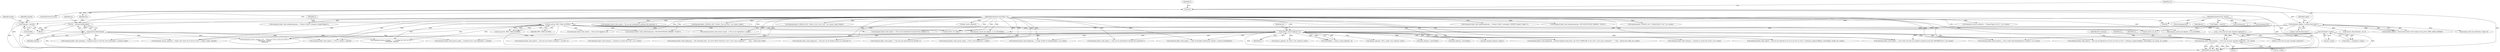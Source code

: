 digraph "0_atheme_c597156adc60a45b5f827793cd420945f47bc03b_1@pointer" {
"1000757" [label="(Call,command_fail(si, fault_toomany, _(\"\2%s\2 has too many channels registered.\"), mt->name))"];
"1000462" [label="(Call,chanacs_source_flags(mc, si))"];
"1000171" [label="(Call,metadata_find(mc, \"private:close:closer\"))"];
"1000159" [label="(Call,!mc)"];
"1000154" [label="(Call,mc = mychan_find(channel))"];
"1000156" [label="(Call,mychan_find(channel))"];
"1000114" [label="(Call,*channel = parv[0])"];
"1000109" [label="(MethodParameterIn,char *parv[])"];
"1000177" [label="(Call,has_priv(si, PRIV_CHAN_AUSPEX))"];
"1000107" [label="(MethodParameterIn,sourceinfo_t *si)"];
"1000760" [label="(Call,_(\"\2%s\2 has too many channels registered.\"))"];
"1000662" [label="(Call,sstrdup(mt->name))"];
"1000163" [label="(Identifier,si)"];
"1000156" [label="(Call,mychan_find(channel))"];
"1000116" [label="(Call,parv[0])"];
"1000378" [label="(Call,command_fail(si, fault_noprivs, _(\"You are not authorized to execute this command.\")))"];
"1000320" [label="(Call,command_fail(si, fault_needmoreparams, _(\"Syntax: FLAGS <#channel> MODIFY [target] <flags>\")))"];
"1000176" [label="(Call,!has_priv(si, PRIV_CHAN_AUSPEX))"];
"1000232" [label="(Call,do_list(si, mc, 0))"];
"1000179" [label="(Identifier,PRIV_CHAN_AUSPEX)"];
"1000435" [label="(Call,command_success_string(si, str1, _(\"Flags for \2%s\2 in \2%s\2 are \2%s\2.\"),\n\t\t\t\t\t\ttarget, channel,\n\t\t\t\t\t\tstr1))"];
"1000107" [label="(MethodParameterIn,sourceinfo_t *si)"];
"1000143" [label="(Call,command_fail(si, fault_needmoreparams, STR_INSUFFICIENT_PARAMS, \"FLAGS\"))"];
"1000605" [label="(Call,command_fail(si, fault_badparams, _(\"Usage: FLAGS %s [target] [flags]\"), mc->name))"];
"1000281" [label="(Call,logcommand(si, CMDLOG_DO, \"CLEAR:FLAGS: \2%s\2\", mc->name))"];
"1000154" [label="(Call,mc = mychan_find(channel))"];
"1000527" [label="(Call,allow_flags(mc, restrictflags))"];
"1000504" [label="(Call,command_fail(si, fault_noprivs, _(\"You are not authorized to execute this command.\")))"];
"1000419" [label="(Call,chanacs_find_literal(mc, mt, 0))"];
"1000614" [label="(Call,command_fail(si, fault_badparams, _(\"Invalid template name given, use /%s%s TEMPLATE %s for a list\"), ircd->uses_rcommand ? \"\" : \"msg \", chansvs.me->disp, mc->name))"];
"1000172" [label="(Identifier,mc)"];
"1000582" [label="(Call,get_template_flags(mc, flagstr))"];
"1000756" [label="(Block,)"];
"1000463" [label="(Identifier,mc)"];
"1000663" [label="(Call,mt->name)"];
"1000847" [label="(Call,command_fail(si, fault_toomany, _(\"Channel %s access list is full.\"), mc->name))"];
"1000759" [label="(Identifier,fault_toomany)"];
"1001010" [label="(Call,command_fail(si, fault_nochange, _(\"Channel access to \2%s\2 for \2%s\2 unchanged.\"), channel, target))"];
"1000693" [label="(Call,command_fail(si, fault_noprivs, _(\"You may not remove a founder's +f access.\")))"];
"1000373" [label="(Call,chanacs_source_has_flag(mc, si, CA_ACLVIEW))"];
"1000288" [label="(Call,command_success_nodata(si, _(\"Cleared flags in \2%s\2.\"), mc->name))"];
"1000127" [label="(Call,*flagstr = parv[2])"];
"1000177" [label="(Call,has_priv(si, PRIV_CHAN_AUSPEX))"];
"1000328" [label="(Call,strchr(parv[2], ' '))"];
"1000148" [label="(Call,command_fail(si, fault_needmoreparams, _(\"Syntax: FLAGS <channel> [target] [flags]\")))"];
"1000170" [label="(Call,metadata_find(mc, \"private:close:closer\") && (target || !has_priv(si, PRIV_CHAN_AUSPEX)))"];
"1000660" [label="(Call,target = sstrdup(mt->name))"];
"1000761" [label="(Literal,\"\2%s\2 has too many channels registered.\")"];
"1000464" [label="(Identifier,si)"];
"1000916" [label="(Call,command_fail(si, fault_badparams, _(\"You may not set founder status on a hostmask.\")))"];
"1000260" [label="(Call,command_fail(si, fault_noprivs, \"You are not authorized to perform this operation.\"))"];
"1000715" [label="(Call,command_fail(si, fault_noprivs, _(\"You may not remove the last founder.\")))"];
"1000826" [label="(Call,command_fail(si, fault_noprivs, _(\"\2%s\2 does not wish to be added to channel access lists (NEVEROP set).\"), mt->name))"];
"1000342" [label="(Call,strdup(parv[2]))"];
"1000662" [label="(Call,sstrdup(mt->name))"];
"1000451" [label="(Call,logcommand(si, CMDLOG_GET, \"FLAGS: \2%s\2 on \2%s\2\", mc->name, target))"];
"1000160" [label="(Identifier,mc)"];
"1000354" [label="(Call,command_fail(si, fault_noprivs, _(\"You are not logged in.\")))"];
"1000762" [label="(Call,mt->name)"];
"1000157" [label="(Identifier,channel)"];
"1000158" [label="(ControlStructure,if (!mc))"];
"1000651" [label="(Call,command_fail(si, fault_nosuch_target, _(\"\2%s\2 is not registered.\"), target))"];
"1000773" [label="(Call,command_fail(si, fault_toomany, _(\"\2%s\2 cannot take foundership of a channel.\"), mt->name))"];
"1000215" [label="(Call,do_list(si, mc, flags))"];
"1000115" [label="(Identifier,channel)"];
"1000315" [label="(Call,command_fail(si, fault_needmoreparams, STR_INSUFFICIENT_PARAMS, \"FLAGS\"))"];
"1001030" [label="(Call,logcommand(si, CMDLOG_SET, \"FLAGS: \2%s\2 \2%s\2 \2%s\2\", mc->name, target, flagstr))"];
"1000122" [label="(Call,sstrdup(parv[1]))"];
"1000741" [label="(Call,command_fail(si, fault_noprivs, _(\"Only %d founders allowed per channel.\"), chansvs.maxfounders))"];
"1000668" [label="(Call,chanacs_open(mc, mt, NULL, true, entity(si->smu)))"];
"1000109" [label="(MethodParameterIn,char *parv[])"];
"1000181" [label="(Call,command_fail(si, fault_noprivs, _(\"\2%s\2 is closed.\"), channel))"];
"1001042" [label="(Call,get_source_name(si))"];
"1000159" [label="(Call,!mc)"];
"1000121" [label="(Identifier,target)"];
"1000110" [label="(Block,)"];
"1000758" [label="(Identifier,si)"];
"1000460" [label="(Call,restrictflags = chanacs_source_flags(mc, si))"];
"1000757" [label="(Call,command_fail(si, fault_toomany, _(\"\2%s\2 has too many channels registered.\"), mt->name))"];
"1000766" [label="(Identifier,ca)"];
"1000976" [label="(Call,command_fail(si, fault_noprivs, _(\"You are not allowed to set \2%s\2 on \2%s\2 in \2%s\2.\"), bitmask_to_flags2(addflags, removeflags), target, mc->name))"];
"1000175" [label="(Identifier,target)"];
"1000162" [label="(Call,command_fail(si, fault_nosuch_target, _(\"Channel \2%s\2 is not registered.\"), channel))"];
"1000155" [label="(Identifier,mc)"];
"1000880" [label="(Call,command_fail(si, fault_noprivs, _(\"You are not allowed to set \2%s\2 on \2%s\2 in \2%s\2.\"), bitmask_to_flags2(addflags, removeflags), mt->name, mc->name))"];
"1000924" [label="(Call,chanacs_open(mc, NULL, target, true, entity(si->smu)))"];
"1000760" [label="(Call,_(\"\2%s\2 has too many channels registered.\"))"];
"1000402" [label="(Call,command_fail(si, fault_nosuch_target, _(\"\2%s\2 is not registered.\"), target))"];
"1000444" [label="(Call,command_success_string(si, \"\", _(\"No flags for \2%s\2 in \2%s\2.\"),\n\t\t\t\t\t\ttarget, channel))"];
"1000763" [label="(Identifier,mt)"];
"1001023" [label="(Call,command_success_nodata(si, _(\"Flags \2%s\2 were set on \2%s\2 in \2%s\2.\"), flagstr, target, channel))"];
"1000389" [label="(Call,chanacs_find_host_literal(mc, target, 0))"];
"1000943" [label="(Call,command_fail(si, fault_toomany, _(\"Channel %s access list is full.\"), mc->name))"];
"1000178" [label="(Identifier,si)"];
"1000462" [label="(Call,chanacs_source_flags(mc, si))"];
"1000173" [label="(Literal,\"private:close:closer\")"];
"1000114" [label="(Call,*channel = parv[0])"];
"1000561" [label="(Call,command_fail(si, fault_badparams, _(\"No valid flags given, use /%s%s HELP FLAGS for a list\"), ircd->uses_rcommand ? \"\" : \"msg \", chansvs.me->disp))"];
"1001048" [label="(MethodReturn,static void)"];
"1000521" [label="(Call,allow_flags(mc, restrictflags))"];
"1000171" [label="(Call,metadata_find(mc, \"private:close:closer\"))"];
"1000255" [label="(Call,chanacs_source_has_flag(mc, si, CA_FOUNDER))"];
"1000757" -> "1000756"  [label="AST: "];
"1000757" -> "1000762"  [label="CFG: "];
"1000758" -> "1000757"  [label="AST: "];
"1000759" -> "1000757"  [label="AST: "];
"1000760" -> "1000757"  [label="AST: "];
"1000762" -> "1000757"  [label="AST: "];
"1000766" -> "1000757"  [label="CFG: "];
"1000757" -> "1001048"  [label="DDG: "];
"1000757" -> "1001048"  [label="DDG: "];
"1000757" -> "1001048"  [label="DDG: "];
"1000757" -> "1001048"  [label="DDG: "];
"1000757" -> "1001048"  [label="DDG: "];
"1000462" -> "1000757"  [label="DDG: "];
"1000107" -> "1000757"  [label="DDG: "];
"1000760" -> "1000757"  [label="DDG: "];
"1000662" -> "1000757"  [label="DDG: "];
"1000462" -> "1000460"  [label="AST: "];
"1000462" -> "1000464"  [label="CFG: "];
"1000463" -> "1000462"  [label="AST: "];
"1000464" -> "1000462"  [label="AST: "];
"1000460" -> "1000462"  [label="CFG: "];
"1000462" -> "1001048"  [label="DDG: "];
"1000462" -> "1000460"  [label="DDG: "];
"1000462" -> "1000460"  [label="DDG: "];
"1000171" -> "1000462"  [label="DDG: "];
"1000177" -> "1000462"  [label="DDG: "];
"1000107" -> "1000462"  [label="DDG: "];
"1000462" -> "1000504"  [label="DDG: "];
"1000462" -> "1000521"  [label="DDG: "];
"1000462" -> "1000527"  [label="DDG: "];
"1000462" -> "1000561"  [label="DDG: "];
"1000462" -> "1000582"  [label="DDG: "];
"1000462" -> "1000605"  [label="DDG: "];
"1000462" -> "1000614"  [label="DDG: "];
"1000462" -> "1000651"  [label="DDG: "];
"1000462" -> "1000668"  [label="DDG: "];
"1000462" -> "1000693"  [label="DDG: "];
"1000462" -> "1000715"  [label="DDG: "];
"1000462" -> "1000741"  [label="DDG: "];
"1000462" -> "1000773"  [label="DDG: "];
"1000462" -> "1000826"  [label="DDG: "];
"1000462" -> "1000847"  [label="DDG: "];
"1000462" -> "1000880"  [label="DDG: "];
"1000462" -> "1000916"  [label="DDG: "];
"1000462" -> "1000924"  [label="DDG: "];
"1000462" -> "1000943"  [label="DDG: "];
"1000462" -> "1000976"  [label="DDG: "];
"1000462" -> "1001010"  [label="DDG: "];
"1000462" -> "1001023"  [label="DDG: "];
"1000171" -> "1000170"  [label="AST: "];
"1000171" -> "1000173"  [label="CFG: "];
"1000172" -> "1000171"  [label="AST: "];
"1000173" -> "1000171"  [label="AST: "];
"1000175" -> "1000171"  [label="CFG: "];
"1000170" -> "1000171"  [label="CFG: "];
"1000171" -> "1001048"  [label="DDG: "];
"1000171" -> "1000170"  [label="DDG: "];
"1000171" -> "1000170"  [label="DDG: "];
"1000159" -> "1000171"  [label="DDG: "];
"1000171" -> "1000215"  [label="DDG: "];
"1000171" -> "1000232"  [label="DDG: "];
"1000171" -> "1000255"  [label="DDG: "];
"1000171" -> "1000373"  [label="DDG: "];
"1000171" -> "1000389"  [label="DDG: "];
"1000171" -> "1000419"  [label="DDG: "];
"1000159" -> "1000158"  [label="AST: "];
"1000159" -> "1000160"  [label="CFG: "];
"1000160" -> "1000159"  [label="AST: "];
"1000163" -> "1000159"  [label="CFG: "];
"1000172" -> "1000159"  [label="CFG: "];
"1000159" -> "1001048"  [label="DDG: "];
"1000159" -> "1001048"  [label="DDG: "];
"1000154" -> "1000159"  [label="DDG: "];
"1000154" -> "1000110"  [label="AST: "];
"1000154" -> "1000156"  [label="CFG: "];
"1000155" -> "1000154"  [label="AST: "];
"1000156" -> "1000154"  [label="AST: "];
"1000160" -> "1000154"  [label="CFG: "];
"1000154" -> "1001048"  [label="DDG: "];
"1000156" -> "1000154"  [label="DDG: "];
"1000156" -> "1000157"  [label="CFG: "];
"1000157" -> "1000156"  [label="AST: "];
"1000156" -> "1001048"  [label="DDG: "];
"1000114" -> "1000156"  [label="DDG: "];
"1000156" -> "1000162"  [label="DDG: "];
"1000156" -> "1000181"  [label="DDG: "];
"1000156" -> "1000435"  [label="DDG: "];
"1000156" -> "1000444"  [label="DDG: "];
"1000156" -> "1001010"  [label="DDG: "];
"1000156" -> "1001023"  [label="DDG: "];
"1000114" -> "1000110"  [label="AST: "];
"1000114" -> "1000116"  [label="CFG: "];
"1000115" -> "1000114"  [label="AST: "];
"1000116" -> "1000114"  [label="AST: "];
"1000121" -> "1000114"  [label="CFG: "];
"1000114" -> "1001048"  [label="DDG: "];
"1000114" -> "1001048"  [label="DDG: "];
"1000109" -> "1000114"  [label="DDG: "];
"1000109" -> "1000106"  [label="AST: "];
"1000109" -> "1001048"  [label="DDG: "];
"1000109" -> "1000122"  [label="DDG: "];
"1000109" -> "1000127"  [label="DDG: "];
"1000109" -> "1000328"  [label="DDG: "];
"1000109" -> "1000342"  [label="DDG: "];
"1000177" -> "1000176"  [label="AST: "];
"1000177" -> "1000179"  [label="CFG: "];
"1000178" -> "1000177"  [label="AST: "];
"1000179" -> "1000177"  [label="AST: "];
"1000176" -> "1000177"  [label="CFG: "];
"1000177" -> "1001048"  [label="DDG: "];
"1000177" -> "1000176"  [label="DDG: "];
"1000177" -> "1000176"  [label="DDG: "];
"1000107" -> "1000177"  [label="DDG: "];
"1000177" -> "1000181"  [label="DDG: "];
"1000177" -> "1000215"  [label="DDG: "];
"1000177" -> "1000232"  [label="DDG: "];
"1000177" -> "1000255"  [label="DDG: "];
"1000177" -> "1000315"  [label="DDG: "];
"1000177" -> "1000354"  [label="DDG: "];
"1000177" -> "1000373"  [label="DDG: "];
"1000177" -> "1000378"  [label="DDG: "];
"1000177" -> "1000402"  [label="DDG: "];
"1000177" -> "1000435"  [label="DDG: "];
"1000177" -> "1000444"  [label="DDG: "];
"1000107" -> "1000106"  [label="AST: "];
"1000107" -> "1001048"  [label="DDG: "];
"1000107" -> "1000143"  [label="DDG: "];
"1000107" -> "1000148"  [label="DDG: "];
"1000107" -> "1000162"  [label="DDG: "];
"1000107" -> "1000181"  [label="DDG: "];
"1000107" -> "1000215"  [label="DDG: "];
"1000107" -> "1000232"  [label="DDG: "];
"1000107" -> "1000255"  [label="DDG: "];
"1000107" -> "1000260"  [label="DDG: "];
"1000107" -> "1000281"  [label="DDG: "];
"1000107" -> "1000288"  [label="DDG: "];
"1000107" -> "1000315"  [label="DDG: "];
"1000107" -> "1000320"  [label="DDG: "];
"1000107" -> "1000354"  [label="DDG: "];
"1000107" -> "1000373"  [label="DDG: "];
"1000107" -> "1000378"  [label="DDG: "];
"1000107" -> "1000402"  [label="DDG: "];
"1000107" -> "1000435"  [label="DDG: "];
"1000107" -> "1000444"  [label="DDG: "];
"1000107" -> "1000451"  [label="DDG: "];
"1000107" -> "1000504"  [label="DDG: "];
"1000107" -> "1000561"  [label="DDG: "];
"1000107" -> "1000605"  [label="DDG: "];
"1000107" -> "1000614"  [label="DDG: "];
"1000107" -> "1000651"  [label="DDG: "];
"1000107" -> "1000693"  [label="DDG: "];
"1000107" -> "1000715"  [label="DDG: "];
"1000107" -> "1000741"  [label="DDG: "];
"1000107" -> "1000773"  [label="DDG: "];
"1000107" -> "1000826"  [label="DDG: "];
"1000107" -> "1000847"  [label="DDG: "];
"1000107" -> "1000880"  [label="DDG: "];
"1000107" -> "1000916"  [label="DDG: "];
"1000107" -> "1000943"  [label="DDG: "];
"1000107" -> "1000976"  [label="DDG: "];
"1000107" -> "1001010"  [label="DDG: "];
"1000107" -> "1001023"  [label="DDG: "];
"1000107" -> "1001030"  [label="DDG: "];
"1000107" -> "1001042"  [label="DDG: "];
"1000760" -> "1000761"  [label="CFG: "];
"1000761" -> "1000760"  [label="AST: "];
"1000763" -> "1000760"  [label="CFG: "];
"1000662" -> "1000660"  [label="AST: "];
"1000662" -> "1000663"  [label="CFG: "];
"1000663" -> "1000662"  [label="AST: "];
"1000660" -> "1000662"  [label="CFG: "];
"1000662" -> "1001048"  [label="DDG: "];
"1000662" -> "1000660"  [label="DDG: "];
"1000662" -> "1000773"  [label="DDG: "];
"1000662" -> "1000826"  [label="DDG: "];
"1000662" -> "1000880"  [label="DDG: "];
}
